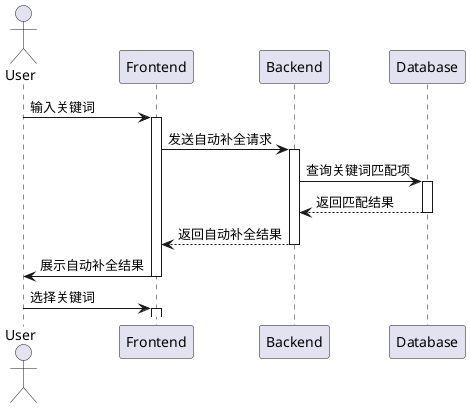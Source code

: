 @startuml
actor User
participant Frontend
participant Backend

User -> Frontend: 输入关键词
activate Frontend

Frontend -> Backend: 发送自动补全请求
activate Backend

Backend -> Database: 查询关键词匹配项
activate Database

Database --> Backend: 返回匹配结果
deactivate Database

Backend --> Frontend: 返回自动补全结果
deactivate Backend

Frontend -> User: 展示自动补全结果
deactivate Frontend

User -> Frontend: 选择关键词
activate Frontend

@enduml